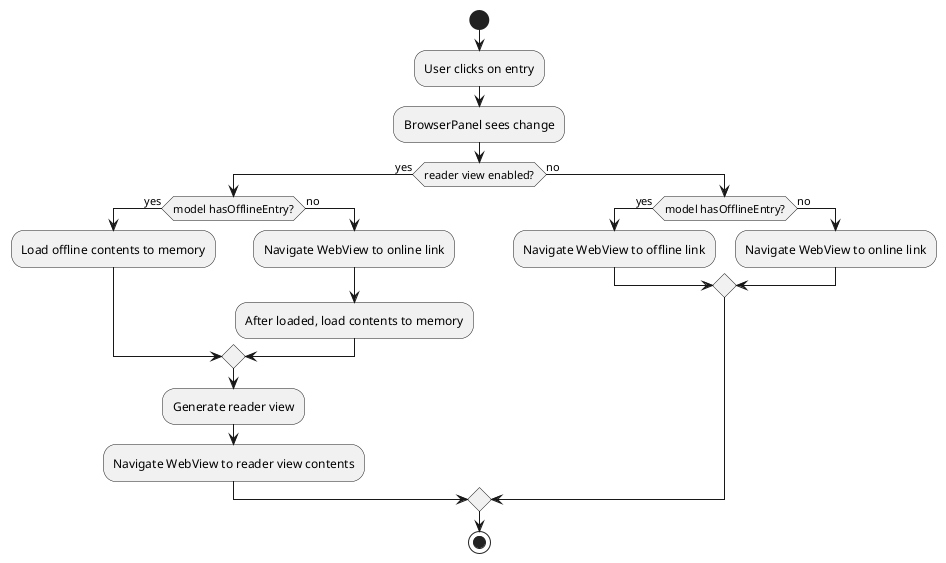 @startuml

start

:User clicks on entry;

:BrowserPanel sees change;

if (reader view enabled?) then (yes)
  if (model hasOfflineEntry?) then (yes)
    :Load offline contents to memory;
  else (no)
    :Navigate WebView to online link;
    :After loaded, load contents to memory;
  endif
  :Generate reader view;
  :Navigate WebView to reader view contents;
else (no)
  if (model hasOfflineEntry?) then (yes)
    :Navigate WebView to offline link;
  else (no)
    :Navigate WebView to online link;
  endif
endif

stop

@enduml
